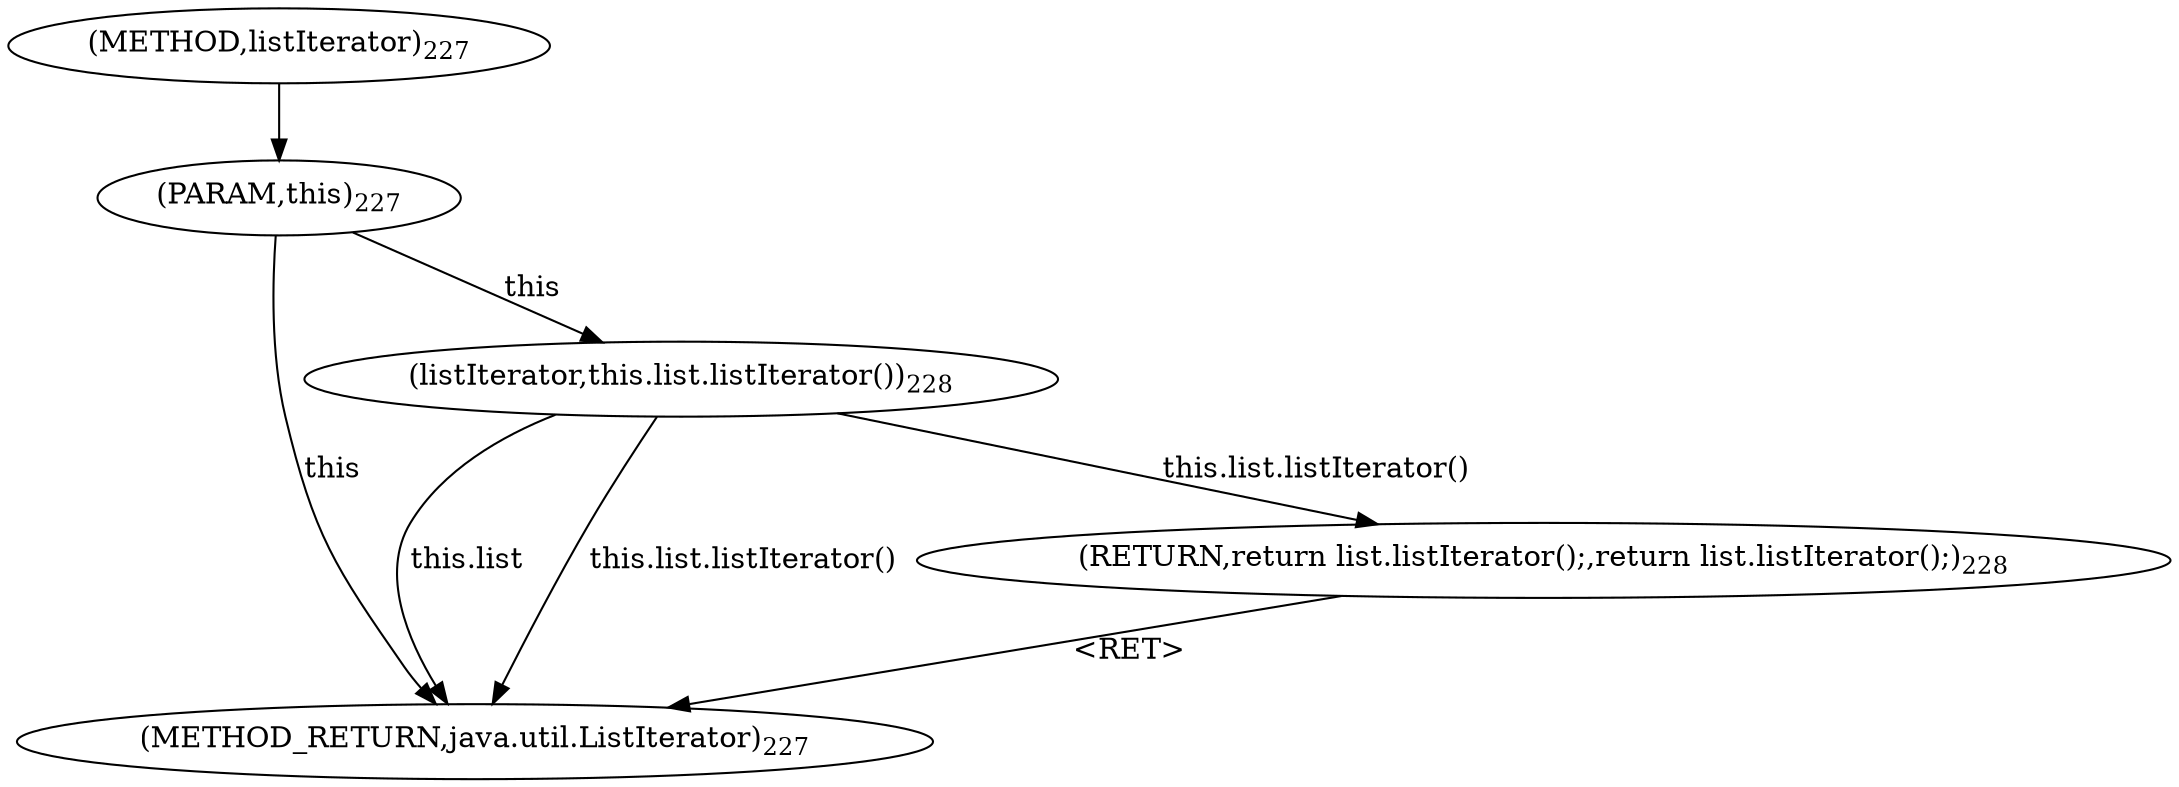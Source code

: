 digraph "listIterator" {  
"704" [label = <(METHOD,listIterator)<SUB>227</SUB>> ]
"714" [label = <(METHOD_RETURN,java.util.ListIterator)<SUB>227</SUB>> ]
"705" [label = <(PARAM,this)<SUB>227</SUB>> ]
"707" [label = <(RETURN,return list.listIterator();,return list.listIterator();)<SUB>228</SUB>> ]
"708" [label = <(listIterator,this.list.listIterator())<SUB>228</SUB>> ]
"708" [label = <(listIterator,this.list.listIterator())<SUB>228</SUB>> ]
  "707" -> "714"  [ label = "&lt;RET&gt;"] 
  "705" -> "714"  [ label = "this"] 
  "708" -> "714"  [ label = "this.list"] 
  "708" -> "714"  [ label = "this.list.listIterator()"] 
  "704" -> "705" 
  "708" -> "707"  [ label = "this.list.listIterator()"] 
  "705" -> "708"  [ label = "this"] 
}
